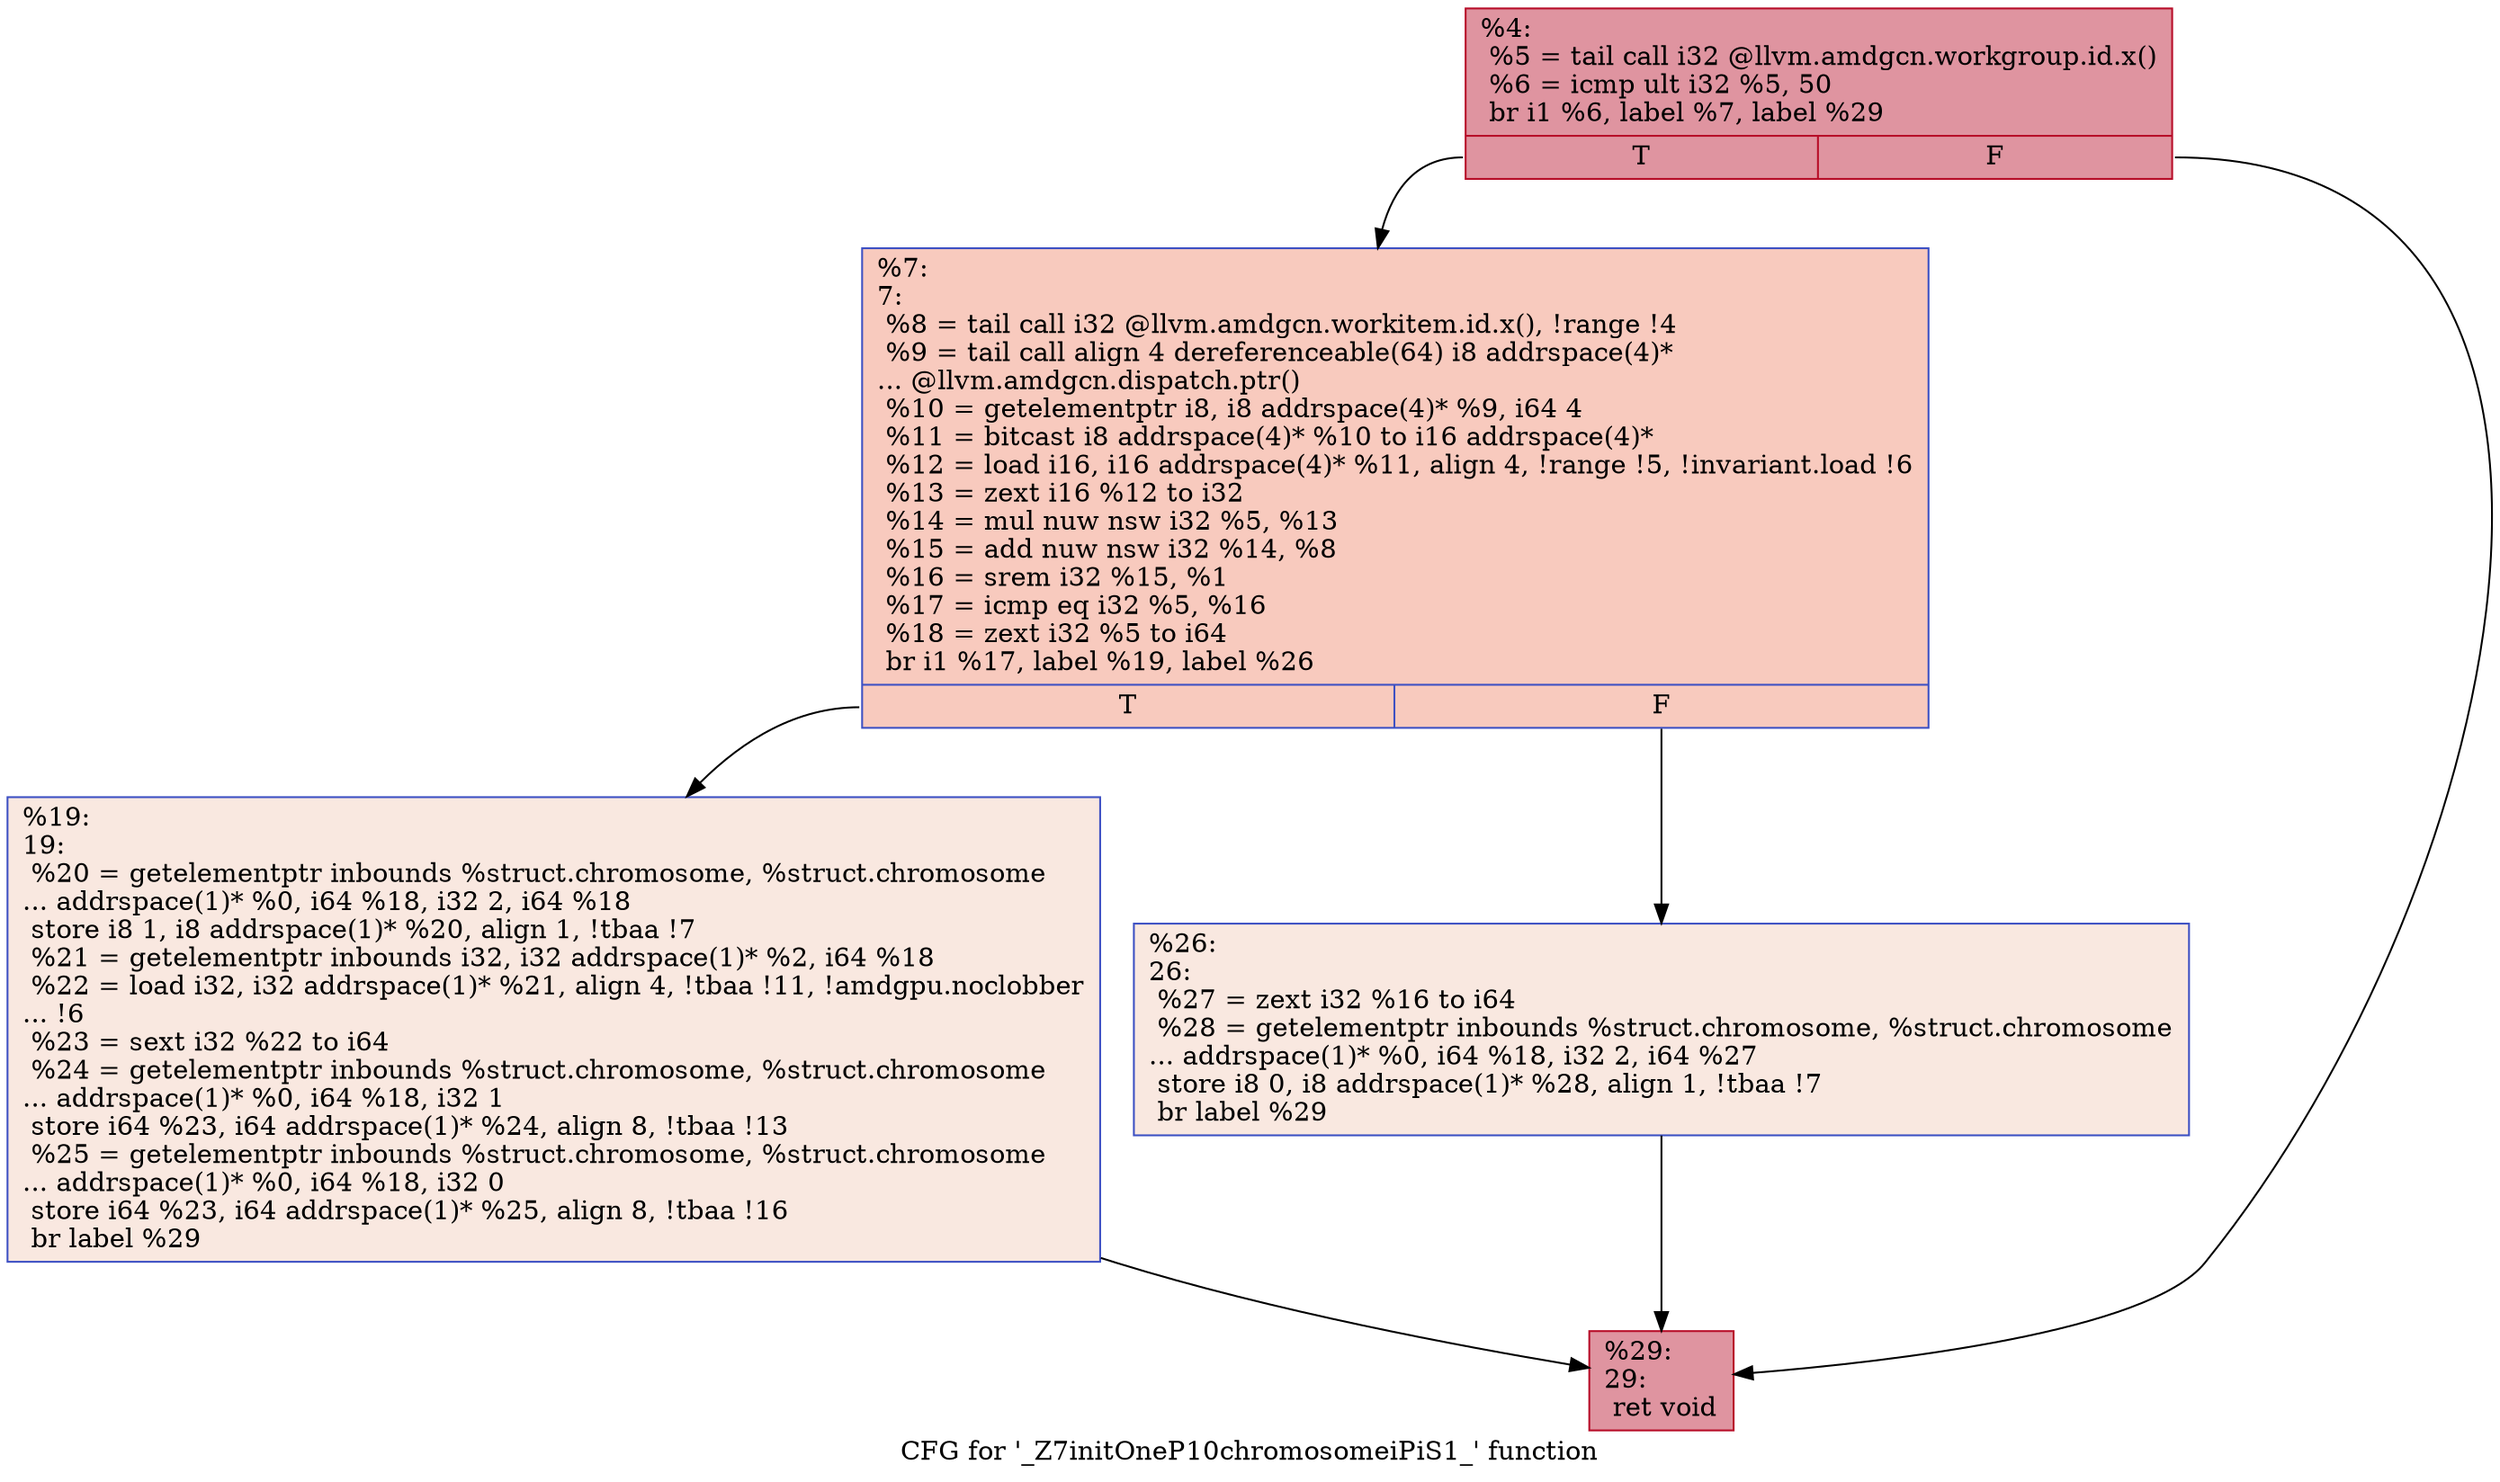 digraph "CFG for '_Z7initOneP10chromosomeiPiS1_' function" {
	label="CFG for '_Z7initOneP10chromosomeiPiS1_' function";

	Node0x461ce10 [shape=record,color="#b70d28ff", style=filled, fillcolor="#b70d2870",label="{%4:\l  %5 = tail call i32 @llvm.amdgcn.workgroup.id.x()\l  %6 = icmp ult i32 %5, 50\l  br i1 %6, label %7, label %29\l|{<s0>T|<s1>F}}"];
	Node0x461ce10:s0 -> Node0x4620570;
	Node0x461ce10:s1 -> Node0x4620600;
	Node0x4620570 [shape=record,color="#3d50c3ff", style=filled, fillcolor="#ef886b70",label="{%7:\l7:                                                \l  %8 = tail call i32 @llvm.amdgcn.workitem.id.x(), !range !4\l  %9 = tail call align 4 dereferenceable(64) i8 addrspace(4)*\l... @llvm.amdgcn.dispatch.ptr()\l  %10 = getelementptr i8, i8 addrspace(4)* %9, i64 4\l  %11 = bitcast i8 addrspace(4)* %10 to i16 addrspace(4)*\l  %12 = load i16, i16 addrspace(4)* %11, align 4, !range !5, !invariant.load !6\l  %13 = zext i16 %12 to i32\l  %14 = mul nuw nsw i32 %5, %13\l  %15 = add nuw nsw i32 %14, %8\l  %16 = srem i32 %15, %1\l  %17 = icmp eq i32 %5, %16\l  %18 = zext i32 %5 to i64\l  br i1 %17, label %19, label %26\l|{<s0>T|<s1>F}}"];
	Node0x4620570:s0 -> Node0x4621f70;
	Node0x4620570:s1 -> Node0x4622000;
	Node0x4621f70 [shape=record,color="#3d50c3ff", style=filled, fillcolor="#f1ccb870",label="{%19:\l19:                                               \l  %20 = getelementptr inbounds %struct.chromosome, %struct.chromosome\l... addrspace(1)* %0, i64 %18, i32 2, i64 %18\l  store i8 1, i8 addrspace(1)* %20, align 1, !tbaa !7\l  %21 = getelementptr inbounds i32, i32 addrspace(1)* %2, i64 %18\l  %22 = load i32, i32 addrspace(1)* %21, align 4, !tbaa !11, !amdgpu.noclobber\l... !6\l  %23 = sext i32 %22 to i64\l  %24 = getelementptr inbounds %struct.chromosome, %struct.chromosome\l... addrspace(1)* %0, i64 %18, i32 1\l  store i64 %23, i64 addrspace(1)* %24, align 8, !tbaa !13\l  %25 = getelementptr inbounds %struct.chromosome, %struct.chromosome\l... addrspace(1)* %0, i64 %18, i32 0\l  store i64 %23, i64 addrspace(1)* %25, align 8, !tbaa !16\l  br label %29\l}"];
	Node0x4621f70 -> Node0x4620600;
	Node0x4622000 [shape=record,color="#3d50c3ff", style=filled, fillcolor="#f1ccb870",label="{%26:\l26:                                               \l  %27 = zext i32 %16 to i64\l  %28 = getelementptr inbounds %struct.chromosome, %struct.chromosome\l... addrspace(1)* %0, i64 %18, i32 2, i64 %27\l  store i8 0, i8 addrspace(1)* %28, align 1, !tbaa !7\l  br label %29\l}"];
	Node0x4622000 -> Node0x4620600;
	Node0x4620600 [shape=record,color="#b70d28ff", style=filled, fillcolor="#b70d2870",label="{%29:\l29:                                               \l  ret void\l}"];
}
